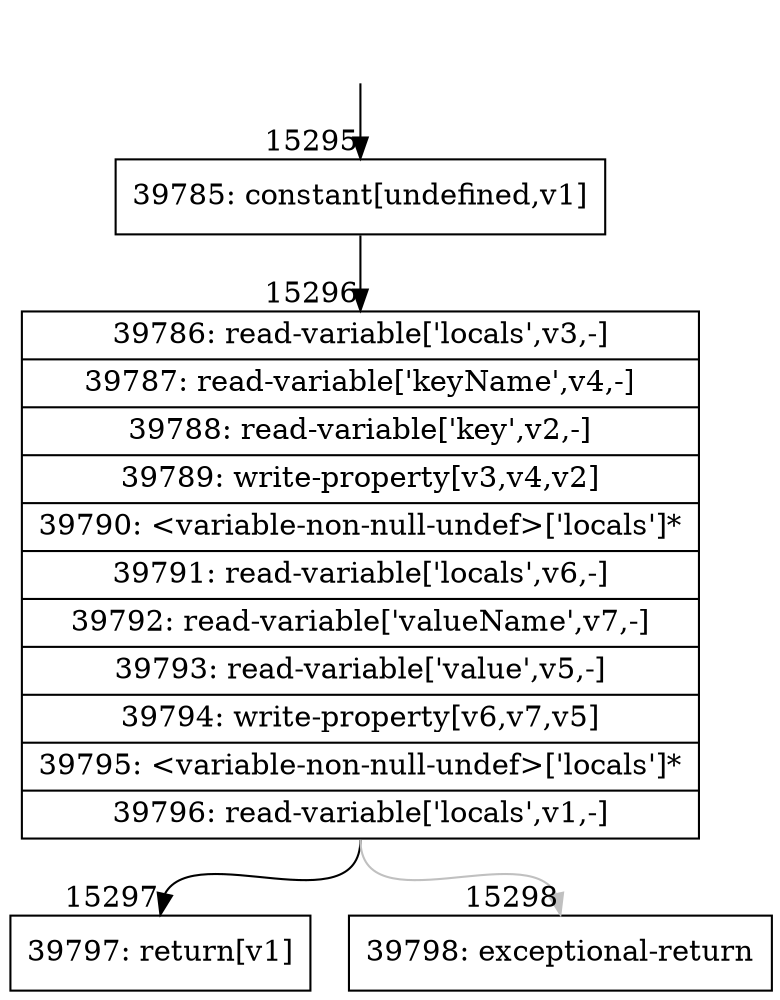 digraph {
rankdir="TD"
BB_entry1233[shape=none,label=""];
BB_entry1233 -> BB15295 [tailport=s, headport=n, headlabel="    15295"]
BB15295 [shape=record label="{39785: constant[undefined,v1]}" ] 
BB15295 -> BB15296 [tailport=s, headport=n, headlabel="      15296"]
BB15296 [shape=record label="{39786: read-variable['locals',v3,-]|39787: read-variable['keyName',v4,-]|39788: read-variable['key',v2,-]|39789: write-property[v3,v4,v2]|39790: \<variable-non-null-undef\>['locals']*|39791: read-variable['locals',v6,-]|39792: read-variable['valueName',v7,-]|39793: read-variable['value',v5,-]|39794: write-property[v6,v7,v5]|39795: \<variable-non-null-undef\>['locals']*|39796: read-variable['locals',v1,-]}" ] 
BB15296 -> BB15297 [tailport=s, headport=n, headlabel="      15297"]
BB15296 -> BB15298 [tailport=s, headport=n, color=gray, headlabel="      15298"]
BB15297 [shape=record label="{39797: return[v1]}" ] 
BB15298 [shape=record label="{39798: exceptional-return}" ] 
//#$~ 26003
}
